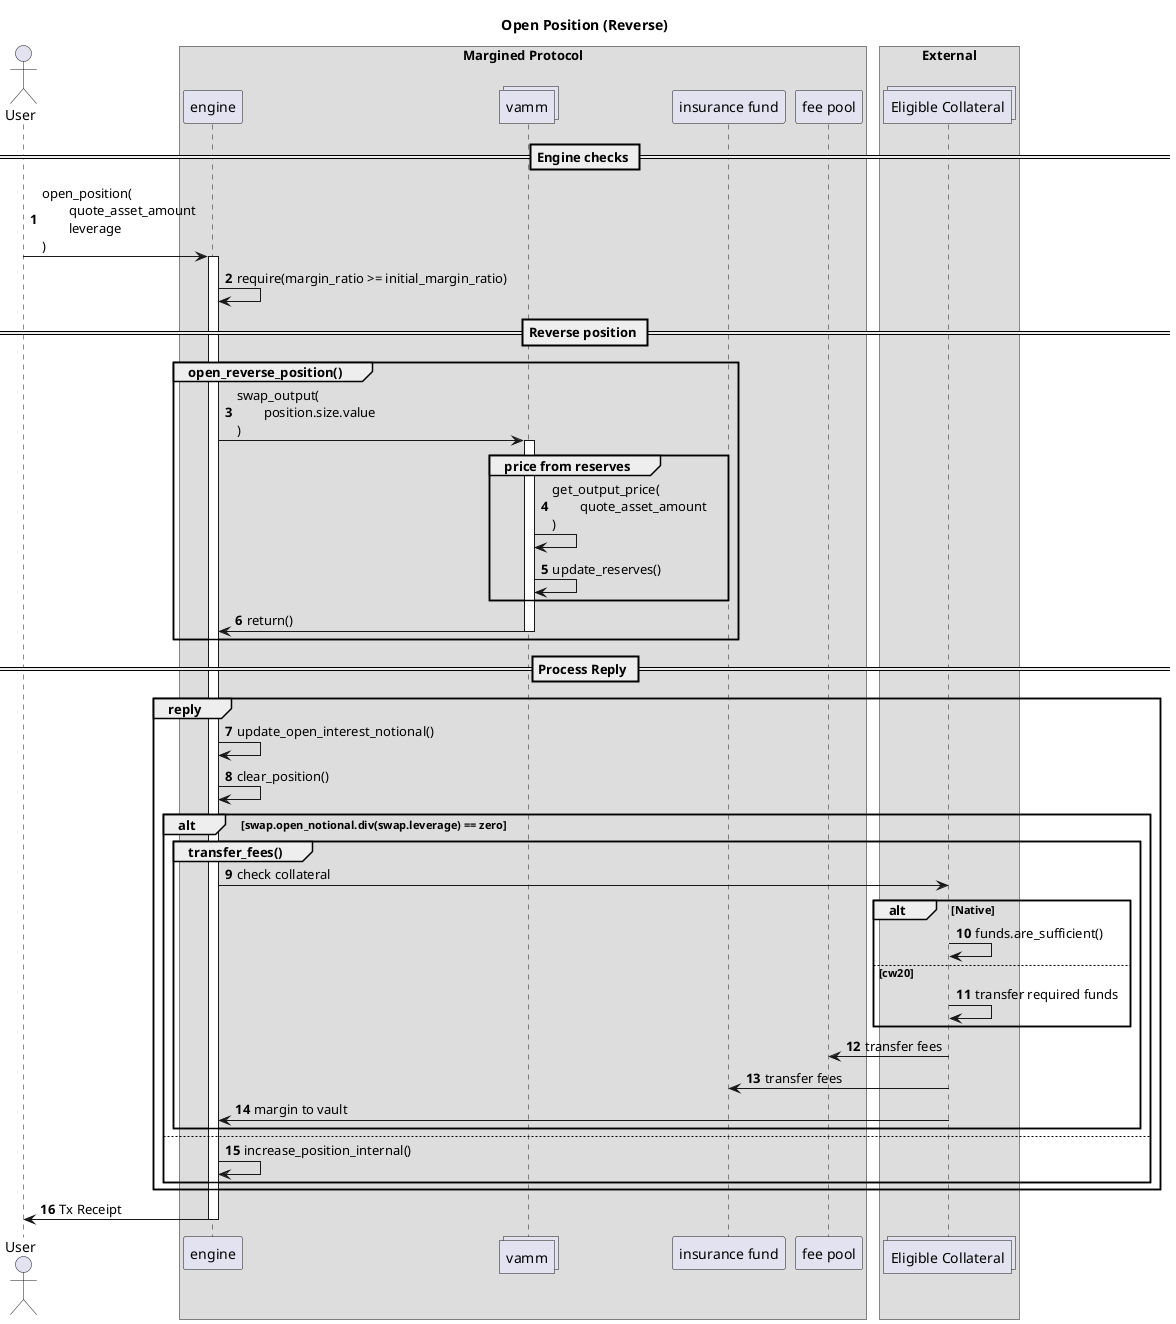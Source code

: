 @startuml
autonumber
actor User    

box "Margined Protocol" 
    participant engine    
    collections vamm     
    participant "insurance fund" as insurance    
    participant "fee pool" as pool    
end box

box "External"
    collections "Eligible Collateral" as token
end box


title Open Position (Reverse)

== Engine checks ==

User -> engine : open_position(\n\tquote_asset_amount\n\tleverage\n)
activate engine

engine -> engine : require(margin_ratio >= initial_margin_ratio)

== Reverse position ==

Group open_reverse_position()
    engine -> vamm : swap_output(\n\tposition.size.value\n)
    activate vamm

    Group price from reserves
        vamm -> vamm: get_output_price(\n\tquote_asset_amount\n)
        vamm -> vamm: update_reserves()
    end
    
    vamm -> engine: return()
    deactivate vamm
end

== Process Reply ==
Group reply

    engine -> engine: update_open_interest_notional()
    engine -> engine: clear_position()

    alt swap.open_notional.div(swap.leverage) == zero
        Group transfer_fees()
            engine -> token : check collateral
            alt Native
                token -> token : funds.are_sufficient()
            else cw20
                token -> token : transfer required funds
            end
            token -> pool : transfer fees
            token -> insurance : transfer fees
            token -> engine : margin to vault
        end 
    else
        engine -> engine: increase_position_internal()
    end
end

engine -> User : Tx Receipt
deactivate engine

@enduml
